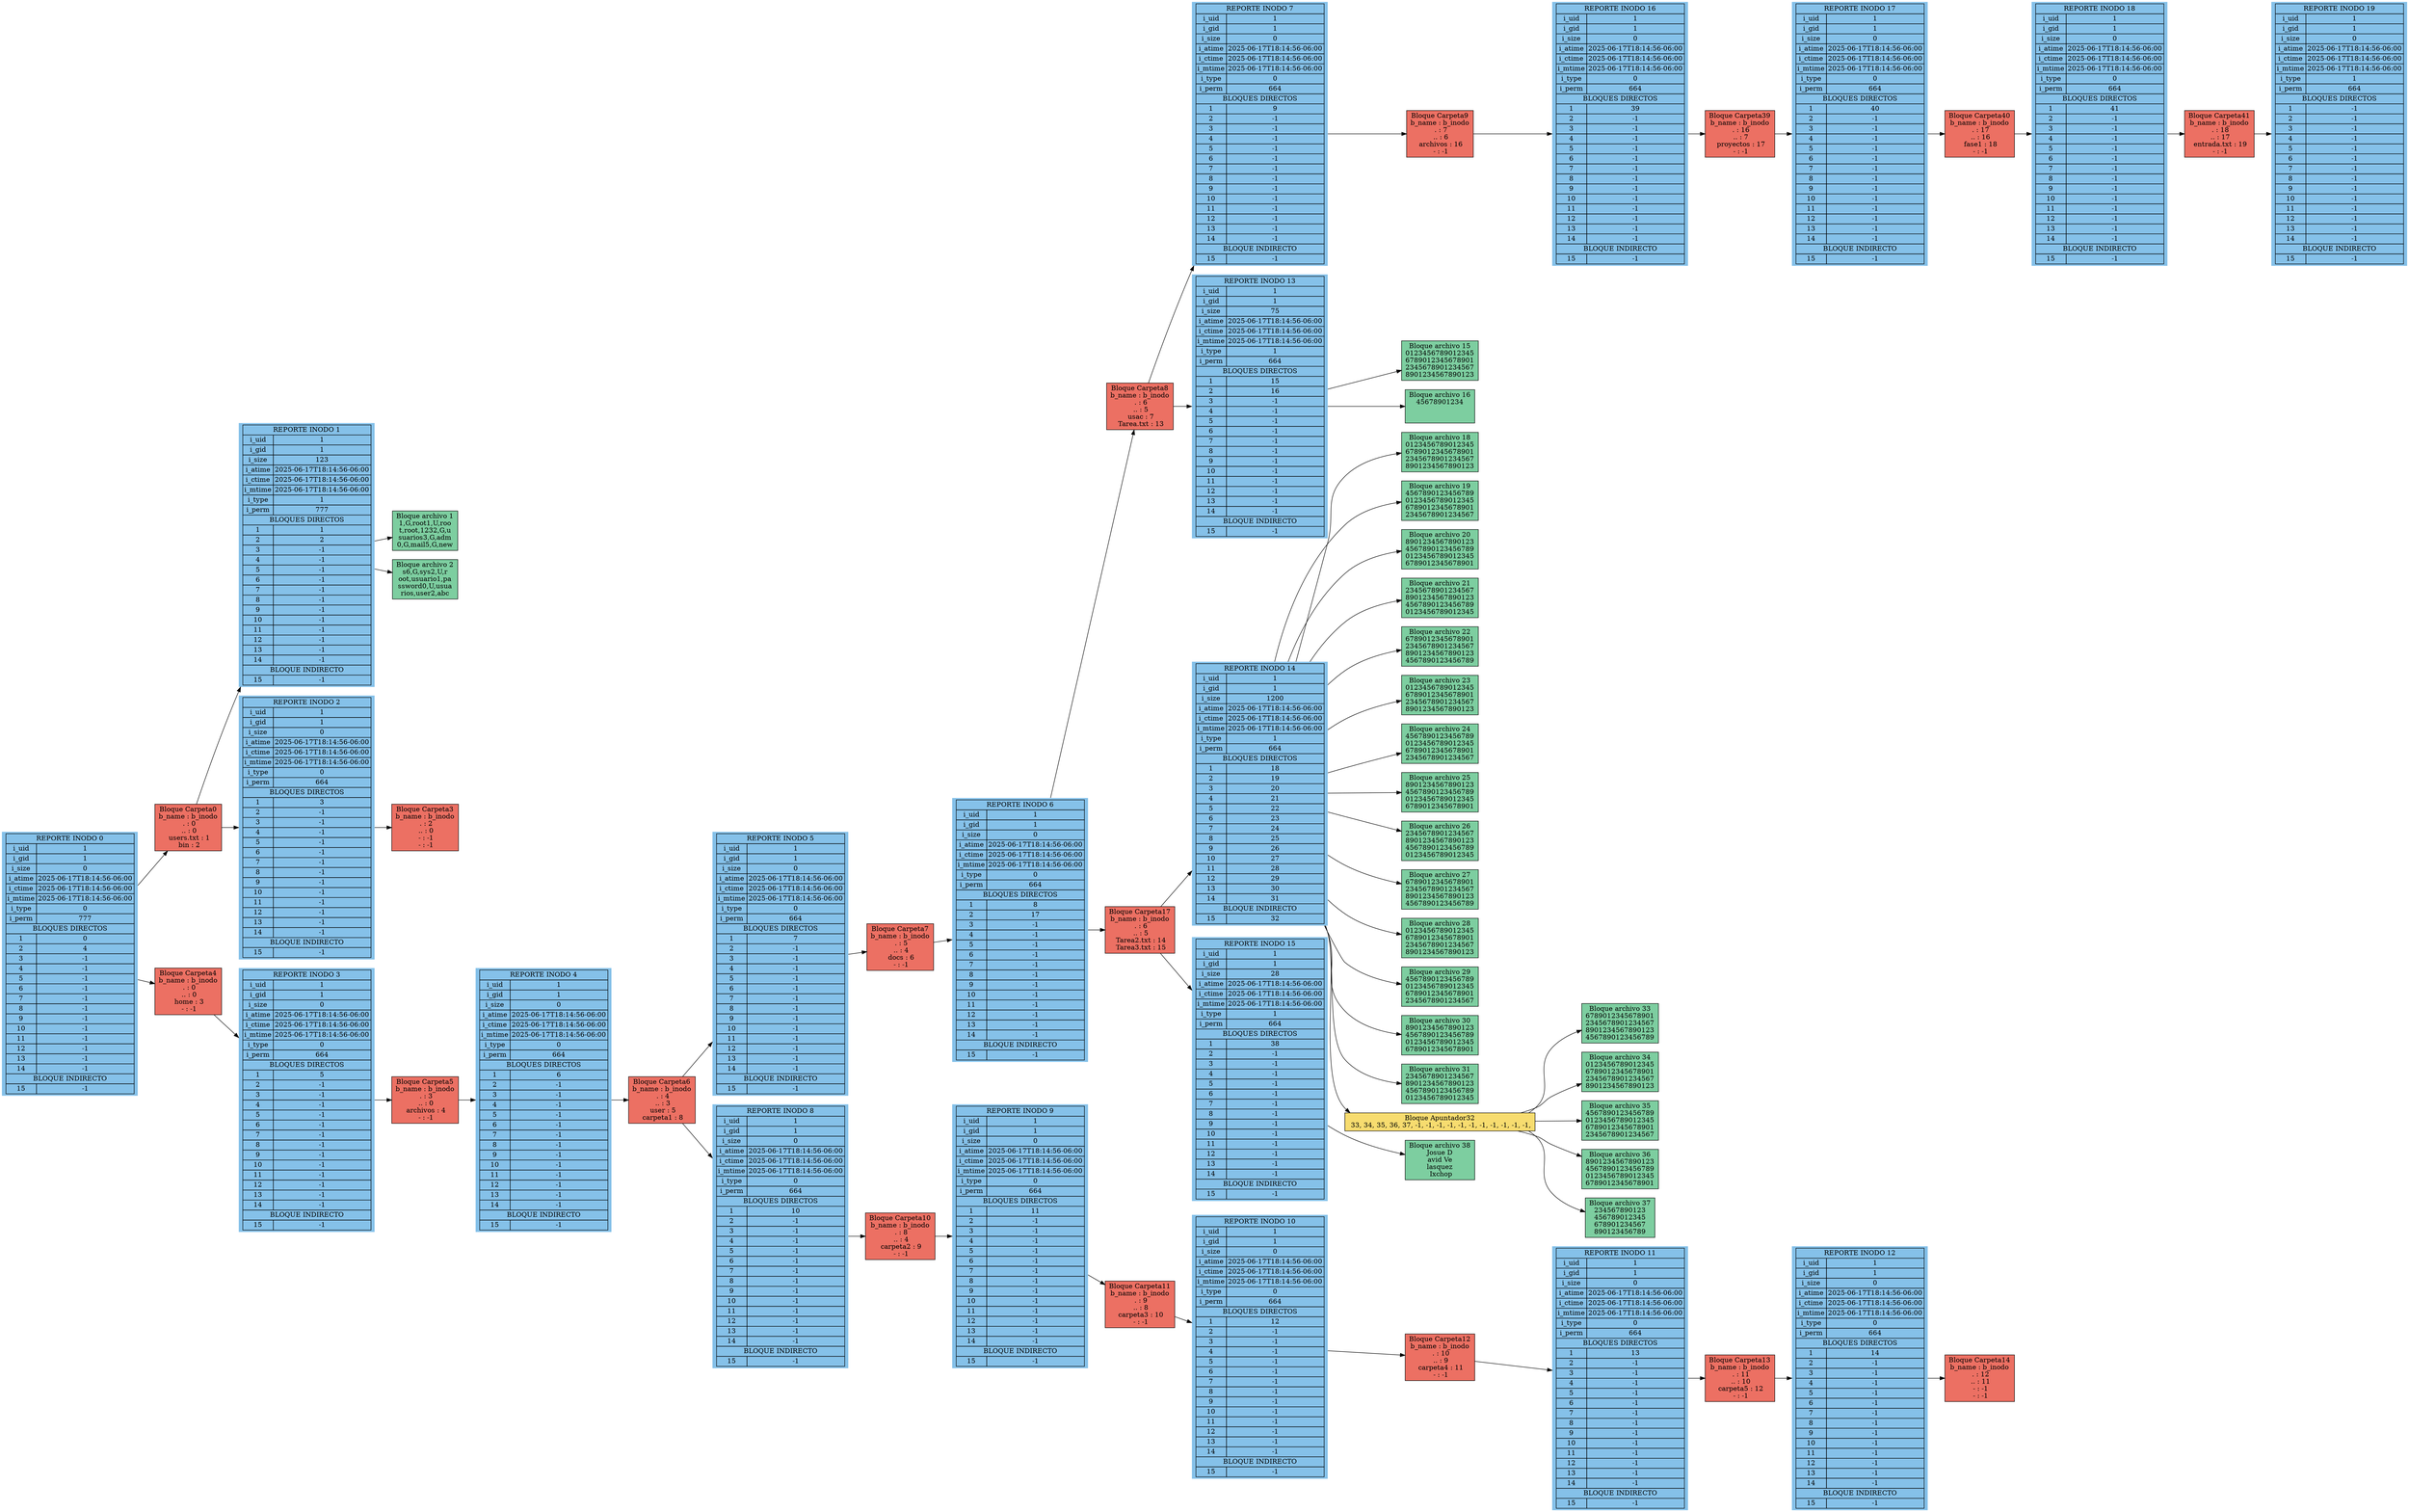 digraph G {
        node [shape=plaintext]
		rankdir=LR;
	node1 [fillcolor="#85c1e9 " style=filled label=<
	<table border="0" cellborder="1" cellspacing="0">
		<tr><td colspan="2"> REPORTE INODO 0 </td></tr>
		<tr><td >i_uid</td><td>1</td></tr>
		<tr><td >i_gid</td><td>1</td></tr>
		<tr><td >i_size</td><td>0</td></tr>
		<tr><td >i_atime</td><td>2025-06-17T18:14:56-06:00</td></tr>
		<tr><td >i_ctime</td><td>2025-06-17T18:14:56-06:00</td></tr>
		<tr><td >i_mtime</td><td>2025-06-17T18:14:56-06:00</td></tr>
		<tr><td >i_type</td><td>0</td></tr>
		<tr><td >i_perm</td><td>777</td></tr>
		<tr><td  colspan="2">BLOQUES DIRECTOS</td></tr>
	<tr><td >1</td><td>0</td></tr><tr><td >2</td><td>4</td></tr><tr><td >3</td><td>-1</td></tr><tr><td >4</td><td>-1</td></tr><tr><td >5</td><td>-1</td></tr><tr><td >6</td><td>-1</td></tr><tr><td >7</td><td>-1</td></tr><tr><td >8</td><td>-1</td></tr><tr><td >9</td><td>-1</td></tr><tr><td >10</td><td>-1</td></tr><tr><td >11</td><td>-1</td></tr><tr><td >12</td><td>-1</td></tr><tr><td >13</td><td>-1</td></tr><tr><td >14</td><td>-1</td></tr>
			<tr><td  colspan="2">BLOQUE INDIRECTO</td></tr>
			<tr><td >15</td><td>-1</td></tr>
		</table>>];
	node2[fillcolor="#ec7063" style=filled shape=record label="Bloque Carpeta0\nb_name : b_inodo\n . : 0\n .. : 0\n users.txt : 1\n bin : 2\n"];
	node1 -> node2
	node3 [fillcolor="#85c1e9 " style=filled label=<
	<table border="0" cellborder="1" cellspacing="0">
		<tr><td colspan="2"> REPORTE INODO 1 </td></tr>
		<tr><td >i_uid</td><td>1</td></tr>
		<tr><td >i_gid</td><td>1</td></tr>
		<tr><td >i_size</td><td>123</td></tr>
		<tr><td >i_atime</td><td>2025-06-17T18:14:56-06:00</td></tr>
		<tr><td >i_ctime</td><td>2025-06-17T18:14:56-06:00</td></tr>
		<tr><td >i_mtime</td><td>2025-06-17T18:14:56-06:00</td></tr>
		<tr><td >i_type</td><td>1</td></tr>
		<tr><td >i_perm</td><td>777</td></tr>
		<tr><td  colspan="2">BLOQUES DIRECTOS</td></tr>
	<tr><td >1</td><td>1</td></tr><tr><td >2</td><td>2</td></tr><tr><td >3</td><td>-1</td></tr><tr><td >4</td><td>-1</td></tr><tr><td >5</td><td>-1</td></tr><tr><td >6</td><td>-1</td></tr><tr><td >7</td><td>-1</td></tr><tr><td >8</td><td>-1</td></tr><tr><td >9</td><td>-1</td></tr><tr><td >10</td><td>-1</td></tr><tr><td >11</td><td>-1</td></tr><tr><td >12</td><td>-1</td></tr><tr><td >13</td><td>-1</td></tr><tr><td >14</td><td>-1</td></tr>
			<tr><td  colspan="2">BLOQUE INDIRECTO</td></tr>
			<tr><td >15</td><td>-1</td></tr>
		</table>>];
	node2 -> node3
		node4[fillcolor="#7dcea0" style=filled shape=record label="Bloque archivo 1\n1,G,root
1,U,roo\nt,root,123
2,G,u\nsuarios
3,G,adm
\n0,G,mail
5,G,new"];
	node3 -> node4
	node5[fillcolor="#7dcea0" style=filled shape=record label="Bloque archivo 2\ns
6,G,sys
2,U,r\noot,usuario1,pa\nssword
0,U,usua\nrios,user2,abc
"];
	node3 -> node5
	node6 [fillcolor="#85c1e9 " style=filled label=<
	<table border="0" cellborder="1" cellspacing="0">
		<tr><td colspan="2"> REPORTE INODO 2 </td></tr>
		<tr><td >i_uid</td><td>1</td></tr>
		<tr><td >i_gid</td><td>1</td></tr>
		<tr><td >i_size</td><td>0</td></tr>
		<tr><td >i_atime</td><td>2025-06-17T18:14:56-06:00</td></tr>
		<tr><td >i_ctime</td><td>2025-06-17T18:14:56-06:00</td></tr>
		<tr><td >i_mtime</td><td>2025-06-17T18:14:56-06:00</td></tr>
		<tr><td >i_type</td><td>0</td></tr>
		<tr><td >i_perm</td><td>664</td></tr>
		<tr><td  colspan="2">BLOQUES DIRECTOS</td></tr>
	<tr><td >1</td><td>3</td></tr><tr><td >2</td><td>-1</td></tr><tr><td >3</td><td>-1</td></tr><tr><td >4</td><td>-1</td></tr><tr><td >5</td><td>-1</td></tr><tr><td >6</td><td>-1</td></tr><tr><td >7</td><td>-1</td></tr><tr><td >8</td><td>-1</td></tr><tr><td >9</td><td>-1</td></tr><tr><td >10</td><td>-1</td></tr><tr><td >11</td><td>-1</td></tr><tr><td >12</td><td>-1</td></tr><tr><td >13</td><td>-1</td></tr><tr><td >14</td><td>-1</td></tr>
			<tr><td  colspan="2">BLOQUE INDIRECTO</td></tr>
			<tr><td >15</td><td>-1</td></tr>
		</table>>];
	node2 -> node6
		node7[fillcolor="#ec7063" style=filled shape=record label="Bloque Carpeta3\nb_name : b_inodo\n . : 2\n .. : 0\n - : -1\n - : -1\n"];
	node6 -> node7
	node8[fillcolor="#ec7063" style=filled shape=record label="Bloque Carpeta4\nb_name : b_inodo\n . : 0\n .. : 0\n home : 3\n - : -1\n"];
	node1 -> node8
	node9 [fillcolor="#85c1e9 " style=filled label=<
	<table border="0" cellborder="1" cellspacing="0">
		<tr><td colspan="2"> REPORTE INODO 3 </td></tr>
		<tr><td >i_uid</td><td>1</td></tr>
		<tr><td >i_gid</td><td>1</td></tr>
		<tr><td >i_size</td><td>0</td></tr>
		<tr><td >i_atime</td><td>2025-06-17T18:14:56-06:00</td></tr>
		<tr><td >i_ctime</td><td>2025-06-17T18:14:56-06:00</td></tr>
		<tr><td >i_mtime</td><td>2025-06-17T18:14:56-06:00</td></tr>
		<tr><td >i_type</td><td>0</td></tr>
		<tr><td >i_perm</td><td>664</td></tr>
		<tr><td  colspan="2">BLOQUES DIRECTOS</td></tr>
	<tr><td >1</td><td>5</td></tr><tr><td >2</td><td>-1</td></tr><tr><td >3</td><td>-1</td></tr><tr><td >4</td><td>-1</td></tr><tr><td >5</td><td>-1</td></tr><tr><td >6</td><td>-1</td></tr><tr><td >7</td><td>-1</td></tr><tr><td >8</td><td>-1</td></tr><tr><td >9</td><td>-1</td></tr><tr><td >10</td><td>-1</td></tr><tr><td >11</td><td>-1</td></tr><tr><td >12</td><td>-1</td></tr><tr><td >13</td><td>-1</td></tr><tr><td >14</td><td>-1</td></tr>
			<tr><td  colspan="2">BLOQUE INDIRECTO</td></tr>
			<tr><td >15</td><td>-1</td></tr>
		</table>>];
	node8 -> node9
		node10[fillcolor="#ec7063" style=filled shape=record label="Bloque Carpeta5\nb_name : b_inodo\n . : 3\n .. : 0\n archivos : 4\n - : -1\n"];
	node9 -> node10
	node11 [fillcolor="#85c1e9 " style=filled label=<
	<table border="0" cellborder="1" cellspacing="0">
		<tr><td colspan="2"> REPORTE INODO 4 </td></tr>
		<tr><td >i_uid</td><td>1</td></tr>
		<tr><td >i_gid</td><td>1</td></tr>
		<tr><td >i_size</td><td>0</td></tr>
		<tr><td >i_atime</td><td>2025-06-17T18:14:56-06:00</td></tr>
		<tr><td >i_ctime</td><td>2025-06-17T18:14:56-06:00</td></tr>
		<tr><td >i_mtime</td><td>2025-06-17T18:14:56-06:00</td></tr>
		<tr><td >i_type</td><td>0</td></tr>
		<tr><td >i_perm</td><td>664</td></tr>
		<tr><td  colspan="2">BLOQUES DIRECTOS</td></tr>
	<tr><td >1</td><td>6</td></tr><tr><td >2</td><td>-1</td></tr><tr><td >3</td><td>-1</td></tr><tr><td >4</td><td>-1</td></tr><tr><td >5</td><td>-1</td></tr><tr><td >6</td><td>-1</td></tr><tr><td >7</td><td>-1</td></tr><tr><td >8</td><td>-1</td></tr><tr><td >9</td><td>-1</td></tr><tr><td >10</td><td>-1</td></tr><tr><td >11</td><td>-1</td></tr><tr><td >12</td><td>-1</td></tr><tr><td >13</td><td>-1</td></tr><tr><td >14</td><td>-1</td></tr>
			<tr><td  colspan="2">BLOQUE INDIRECTO</td></tr>
			<tr><td >15</td><td>-1</td></tr>
		</table>>];
	node10 -> node11
		node12[fillcolor="#ec7063" style=filled shape=record label="Bloque Carpeta6\nb_name : b_inodo\n . : 4\n .. : 3\n user : 5\n carpeta1 : 8\n"];
	node11 -> node12
	node13 [fillcolor="#85c1e9 " style=filled label=<
	<table border="0" cellborder="1" cellspacing="0">
		<tr><td colspan="2"> REPORTE INODO 5 </td></tr>
		<tr><td >i_uid</td><td>1</td></tr>
		<tr><td >i_gid</td><td>1</td></tr>
		<tr><td >i_size</td><td>0</td></tr>
		<tr><td >i_atime</td><td>2025-06-17T18:14:56-06:00</td></tr>
		<tr><td >i_ctime</td><td>2025-06-17T18:14:56-06:00</td></tr>
		<tr><td >i_mtime</td><td>2025-06-17T18:14:56-06:00</td></tr>
		<tr><td >i_type</td><td>0</td></tr>
		<tr><td >i_perm</td><td>664</td></tr>
		<tr><td  colspan="2">BLOQUES DIRECTOS</td></tr>
	<tr><td >1</td><td>7</td></tr><tr><td >2</td><td>-1</td></tr><tr><td >3</td><td>-1</td></tr><tr><td >4</td><td>-1</td></tr><tr><td >5</td><td>-1</td></tr><tr><td >6</td><td>-1</td></tr><tr><td >7</td><td>-1</td></tr><tr><td >8</td><td>-1</td></tr><tr><td >9</td><td>-1</td></tr><tr><td >10</td><td>-1</td></tr><tr><td >11</td><td>-1</td></tr><tr><td >12</td><td>-1</td></tr><tr><td >13</td><td>-1</td></tr><tr><td >14</td><td>-1</td></tr>
			<tr><td  colspan="2">BLOQUE INDIRECTO</td></tr>
			<tr><td >15</td><td>-1</td></tr>
		</table>>];
	node12 -> node13
		node14[fillcolor="#ec7063" style=filled shape=record label="Bloque Carpeta7\nb_name : b_inodo\n . : 5\n .. : 4\n docs : 6\n - : -1\n"];
	node13 -> node14
	node15 [fillcolor="#85c1e9 " style=filled label=<
	<table border="0" cellborder="1" cellspacing="0">
		<tr><td colspan="2"> REPORTE INODO 6 </td></tr>
		<tr><td >i_uid</td><td>1</td></tr>
		<tr><td >i_gid</td><td>1</td></tr>
		<tr><td >i_size</td><td>0</td></tr>
		<tr><td >i_atime</td><td>2025-06-17T18:14:56-06:00</td></tr>
		<tr><td >i_ctime</td><td>2025-06-17T18:14:56-06:00</td></tr>
		<tr><td >i_mtime</td><td>2025-06-17T18:14:56-06:00</td></tr>
		<tr><td >i_type</td><td>0</td></tr>
		<tr><td >i_perm</td><td>664</td></tr>
		<tr><td  colspan="2">BLOQUES DIRECTOS</td></tr>
	<tr><td >1</td><td>8</td></tr><tr><td >2</td><td>17</td></tr><tr><td >3</td><td>-1</td></tr><tr><td >4</td><td>-1</td></tr><tr><td >5</td><td>-1</td></tr><tr><td >6</td><td>-1</td></tr><tr><td >7</td><td>-1</td></tr><tr><td >8</td><td>-1</td></tr><tr><td >9</td><td>-1</td></tr><tr><td >10</td><td>-1</td></tr><tr><td >11</td><td>-1</td></tr><tr><td >12</td><td>-1</td></tr><tr><td >13</td><td>-1</td></tr><tr><td >14</td><td>-1</td></tr>
			<tr><td  colspan="2">BLOQUE INDIRECTO</td></tr>
			<tr><td >15</td><td>-1</td></tr>
		</table>>];
	node14 -> node15
		node16[fillcolor="#ec7063" style=filled shape=record label="Bloque Carpeta8\nb_name : b_inodo\n . : 6\n .. : 5\n usac : 7\n Tarea.txt : 13\n"];
	node15 -> node16
	node17 [fillcolor="#85c1e9 " style=filled label=<
	<table border="0" cellborder="1" cellspacing="0">
		<tr><td colspan="2"> REPORTE INODO 7 </td></tr>
		<tr><td >i_uid</td><td>1</td></tr>
		<tr><td >i_gid</td><td>1</td></tr>
		<tr><td >i_size</td><td>0</td></tr>
		<tr><td >i_atime</td><td>2025-06-17T18:14:56-06:00</td></tr>
		<tr><td >i_ctime</td><td>2025-06-17T18:14:56-06:00</td></tr>
		<tr><td >i_mtime</td><td>2025-06-17T18:14:56-06:00</td></tr>
		<tr><td >i_type</td><td>0</td></tr>
		<tr><td >i_perm</td><td>664</td></tr>
		<tr><td  colspan="2">BLOQUES DIRECTOS</td></tr>
	<tr><td >1</td><td>9</td></tr><tr><td >2</td><td>-1</td></tr><tr><td >3</td><td>-1</td></tr><tr><td >4</td><td>-1</td></tr><tr><td >5</td><td>-1</td></tr><tr><td >6</td><td>-1</td></tr><tr><td >7</td><td>-1</td></tr><tr><td >8</td><td>-1</td></tr><tr><td >9</td><td>-1</td></tr><tr><td >10</td><td>-1</td></tr><tr><td >11</td><td>-1</td></tr><tr><td >12</td><td>-1</td></tr><tr><td >13</td><td>-1</td></tr><tr><td >14</td><td>-1</td></tr>
			<tr><td  colspan="2">BLOQUE INDIRECTO</td></tr>
			<tr><td >15</td><td>-1</td></tr>
		</table>>];
	node16 -> node17
		node18[fillcolor="#ec7063" style=filled shape=record label="Bloque Carpeta9\nb_name : b_inodo\n . : 7\n .. : 6\n archivos : 16\n - : -1\n"];
	node17 -> node18
	node19 [fillcolor="#85c1e9 " style=filled label=<
	<table border="0" cellborder="1" cellspacing="0">
		<tr><td colspan="2"> REPORTE INODO 16 </td></tr>
		<tr><td >i_uid</td><td>1</td></tr>
		<tr><td >i_gid</td><td>1</td></tr>
		<tr><td >i_size</td><td>0</td></tr>
		<tr><td >i_atime</td><td>2025-06-17T18:14:56-06:00</td></tr>
		<tr><td >i_ctime</td><td>2025-06-17T18:14:56-06:00</td></tr>
		<tr><td >i_mtime</td><td>2025-06-17T18:14:56-06:00</td></tr>
		<tr><td >i_type</td><td>0</td></tr>
		<tr><td >i_perm</td><td>664</td></tr>
		<tr><td  colspan="2">BLOQUES DIRECTOS</td></tr>
	<tr><td >1</td><td>39</td></tr><tr><td >2</td><td>-1</td></tr><tr><td >3</td><td>-1</td></tr><tr><td >4</td><td>-1</td></tr><tr><td >5</td><td>-1</td></tr><tr><td >6</td><td>-1</td></tr><tr><td >7</td><td>-1</td></tr><tr><td >8</td><td>-1</td></tr><tr><td >9</td><td>-1</td></tr><tr><td >10</td><td>-1</td></tr><tr><td >11</td><td>-1</td></tr><tr><td >12</td><td>-1</td></tr><tr><td >13</td><td>-1</td></tr><tr><td >14</td><td>-1</td></tr>
			<tr><td  colspan="2">BLOQUE INDIRECTO</td></tr>
			<tr><td >15</td><td>-1</td></tr>
		</table>>];
	node18 -> node19
		node20[fillcolor="#ec7063" style=filled shape=record label="Bloque Carpeta39\nb_name : b_inodo\n . : 16\n .. : 7\n proyectos : 17\n - : -1\n"];
	node19 -> node20
	node21 [fillcolor="#85c1e9 " style=filled label=<
	<table border="0" cellborder="1" cellspacing="0">
		<tr><td colspan="2"> REPORTE INODO 17 </td></tr>
		<tr><td >i_uid</td><td>1</td></tr>
		<tr><td >i_gid</td><td>1</td></tr>
		<tr><td >i_size</td><td>0</td></tr>
		<tr><td >i_atime</td><td>2025-06-17T18:14:56-06:00</td></tr>
		<tr><td >i_ctime</td><td>2025-06-17T18:14:56-06:00</td></tr>
		<tr><td >i_mtime</td><td>2025-06-17T18:14:56-06:00</td></tr>
		<tr><td >i_type</td><td>0</td></tr>
		<tr><td >i_perm</td><td>664</td></tr>
		<tr><td  colspan="2">BLOQUES DIRECTOS</td></tr>
	<tr><td >1</td><td>40</td></tr><tr><td >2</td><td>-1</td></tr><tr><td >3</td><td>-1</td></tr><tr><td >4</td><td>-1</td></tr><tr><td >5</td><td>-1</td></tr><tr><td >6</td><td>-1</td></tr><tr><td >7</td><td>-1</td></tr><tr><td >8</td><td>-1</td></tr><tr><td >9</td><td>-1</td></tr><tr><td >10</td><td>-1</td></tr><tr><td >11</td><td>-1</td></tr><tr><td >12</td><td>-1</td></tr><tr><td >13</td><td>-1</td></tr><tr><td >14</td><td>-1</td></tr>
			<tr><td  colspan="2">BLOQUE INDIRECTO</td></tr>
			<tr><td >15</td><td>-1</td></tr>
		</table>>];
	node20 -> node21
		node22[fillcolor="#ec7063" style=filled shape=record label="Bloque Carpeta40\nb_name : b_inodo\n . : 17\n .. : 16\n fase1 : 18\n - : -1\n"];
	node21 -> node22
	node23 [fillcolor="#85c1e9 " style=filled label=<
	<table border="0" cellborder="1" cellspacing="0">
		<tr><td colspan="2"> REPORTE INODO 18 </td></tr>
		<tr><td >i_uid</td><td>1</td></tr>
		<tr><td >i_gid</td><td>1</td></tr>
		<tr><td >i_size</td><td>0</td></tr>
		<tr><td >i_atime</td><td>2025-06-17T18:14:56-06:00</td></tr>
		<tr><td >i_ctime</td><td>2025-06-17T18:14:56-06:00</td></tr>
		<tr><td >i_mtime</td><td>2025-06-17T18:14:56-06:00</td></tr>
		<tr><td >i_type</td><td>0</td></tr>
		<tr><td >i_perm</td><td>664</td></tr>
		<tr><td  colspan="2">BLOQUES DIRECTOS</td></tr>
	<tr><td >1</td><td>41</td></tr><tr><td >2</td><td>-1</td></tr><tr><td >3</td><td>-1</td></tr><tr><td >4</td><td>-1</td></tr><tr><td >5</td><td>-1</td></tr><tr><td >6</td><td>-1</td></tr><tr><td >7</td><td>-1</td></tr><tr><td >8</td><td>-1</td></tr><tr><td >9</td><td>-1</td></tr><tr><td >10</td><td>-1</td></tr><tr><td >11</td><td>-1</td></tr><tr><td >12</td><td>-1</td></tr><tr><td >13</td><td>-1</td></tr><tr><td >14</td><td>-1</td></tr>
			<tr><td  colspan="2">BLOQUE INDIRECTO</td></tr>
			<tr><td >15</td><td>-1</td></tr>
		</table>>];
	node22 -> node23
		node24[fillcolor="#ec7063" style=filled shape=record label="Bloque Carpeta41\nb_name : b_inodo\n . : 18\n .. : 17\n entrada.txt : 19\n - : -1\n"];
	node23 -> node24
	node25 [fillcolor="#85c1e9 " style=filled label=<
	<table border="0" cellborder="1" cellspacing="0">
		<tr><td colspan="2"> REPORTE INODO 19 </td></tr>
		<tr><td >i_uid</td><td>1</td></tr>
		<tr><td >i_gid</td><td>1</td></tr>
		<tr><td >i_size</td><td>0</td></tr>
		<tr><td >i_atime</td><td>2025-06-17T18:14:56-06:00</td></tr>
		<tr><td >i_ctime</td><td>2025-06-17T18:14:56-06:00</td></tr>
		<tr><td >i_mtime</td><td>2025-06-17T18:14:56-06:00</td></tr>
		<tr><td >i_type</td><td>1</td></tr>
		<tr><td >i_perm</td><td>664</td></tr>
		<tr><td  colspan="2">BLOQUES DIRECTOS</td></tr>
	<tr><td >1</td><td>-1</td></tr><tr><td >2</td><td>-1</td></tr><tr><td >3</td><td>-1</td></tr><tr><td >4</td><td>-1</td></tr><tr><td >5</td><td>-1</td></tr><tr><td >6</td><td>-1</td></tr><tr><td >7</td><td>-1</td></tr><tr><td >8</td><td>-1</td></tr><tr><td >9</td><td>-1</td></tr><tr><td >10</td><td>-1</td></tr><tr><td >11</td><td>-1</td></tr><tr><td >12</td><td>-1</td></tr><tr><td >13</td><td>-1</td></tr><tr><td >14</td><td>-1</td></tr>
			<tr><td  colspan="2">BLOQUE INDIRECTO</td></tr>
			<tr><td >15</td><td>-1</td></tr>
		</table>>];
	node24 -> node25
		node26 [fillcolor="#85c1e9 " style=filled label=<
	<table border="0" cellborder="1" cellspacing="0">
		<tr><td colspan="2"> REPORTE INODO 13 </td></tr>
		<tr><td >i_uid</td><td>1</td></tr>
		<tr><td >i_gid</td><td>1</td></tr>
		<tr><td >i_size</td><td>75</td></tr>
		<tr><td >i_atime</td><td>2025-06-17T18:14:56-06:00</td></tr>
		<tr><td >i_ctime</td><td>2025-06-17T18:14:56-06:00</td></tr>
		<tr><td >i_mtime</td><td>2025-06-17T18:14:56-06:00</td></tr>
		<tr><td >i_type</td><td>1</td></tr>
		<tr><td >i_perm</td><td>664</td></tr>
		<tr><td  colspan="2">BLOQUES DIRECTOS</td></tr>
	<tr><td >1</td><td>15</td></tr><tr><td >2</td><td>16</td></tr><tr><td >3</td><td>-1</td></tr><tr><td >4</td><td>-1</td></tr><tr><td >5</td><td>-1</td></tr><tr><td >6</td><td>-1</td></tr><tr><td >7</td><td>-1</td></tr><tr><td >8</td><td>-1</td></tr><tr><td >9</td><td>-1</td></tr><tr><td >10</td><td>-1</td></tr><tr><td >11</td><td>-1</td></tr><tr><td >12</td><td>-1</td></tr><tr><td >13</td><td>-1</td></tr><tr><td >14</td><td>-1</td></tr>
			<tr><td  colspan="2">BLOQUE INDIRECTO</td></tr>
			<tr><td >15</td><td>-1</td></tr>
		</table>>];
	node16 -> node26
		node27[fillcolor="#7dcea0" style=filled shape=record label="Bloque archivo 15\n0123456789012345\n6789012345678901\n2345678901234567\n8901234567890123"];
	node26 -> node27
	node28[fillcolor="#7dcea0" style=filled shape=record label="Bloque archivo 16\n45678901234\n\n\n"];
	node26 -> node28
	node29[fillcolor="#ec7063" style=filled shape=record label="Bloque Carpeta17\nb_name : b_inodo\n . : 6\n .. : 5\n Tarea2.txt : 14\n Tarea3.txt : 15\n"];
	node15 -> node29
	node30 [fillcolor="#85c1e9 " style=filled label=<
	<table border="0" cellborder="1" cellspacing="0">
		<tr><td colspan="2"> REPORTE INODO 14 </td></tr>
		<tr><td >i_uid</td><td>1</td></tr>
		<tr><td >i_gid</td><td>1</td></tr>
		<tr><td >i_size</td><td>1200</td></tr>
		<tr><td >i_atime</td><td>2025-06-17T18:14:56-06:00</td></tr>
		<tr><td >i_ctime</td><td>2025-06-17T18:14:56-06:00</td></tr>
		<tr><td >i_mtime</td><td>2025-06-17T18:14:56-06:00</td></tr>
		<tr><td >i_type</td><td>1</td></tr>
		<tr><td >i_perm</td><td>664</td></tr>
		<tr><td  colspan="2">BLOQUES DIRECTOS</td></tr>
	<tr><td >1</td><td>18</td></tr><tr><td >2</td><td>19</td></tr><tr><td >3</td><td>20</td></tr><tr><td >4</td><td>21</td></tr><tr><td >5</td><td>22</td></tr><tr><td >6</td><td>23</td></tr><tr><td >7</td><td>24</td></tr><tr><td >8</td><td>25</td></tr><tr><td >9</td><td>26</td></tr><tr><td >10</td><td>27</td></tr><tr><td >11</td><td>28</td></tr><tr><td >12</td><td>29</td></tr><tr><td >13</td><td>30</td></tr><tr><td >14</td><td>31</td></tr>
			<tr><td  colspan="2">BLOQUE INDIRECTO</td></tr>
			<tr><td >15</td><td>32</td></tr>
		</table>>];
	node29 -> node30
		node31[fillcolor="#7dcea0" style=filled shape=record label="Bloque archivo 18\n0123456789012345\n6789012345678901\n2345678901234567\n8901234567890123"];
	node30 -> node31
	node32[fillcolor="#7dcea0" style=filled shape=record label="Bloque archivo 19\n4567890123456789\n0123456789012345\n6789012345678901\n2345678901234567"];
	node30 -> node32
	node33[fillcolor="#7dcea0" style=filled shape=record label="Bloque archivo 20\n8901234567890123\n4567890123456789\n0123456789012345\n6789012345678901"];
	node30 -> node33
	node34[fillcolor="#7dcea0" style=filled shape=record label="Bloque archivo 21\n2345678901234567\n8901234567890123\n4567890123456789\n0123456789012345"];
	node30 -> node34
	node35[fillcolor="#7dcea0" style=filled shape=record label="Bloque archivo 22\n6789012345678901\n2345678901234567\n8901234567890123\n4567890123456789"];
	node30 -> node35
	node36[fillcolor="#7dcea0" style=filled shape=record label="Bloque archivo 23\n0123456789012345\n6789012345678901\n2345678901234567\n8901234567890123"];
	node30 -> node36
	node37[fillcolor="#7dcea0" style=filled shape=record label="Bloque archivo 24\n4567890123456789\n0123456789012345\n6789012345678901\n2345678901234567"];
	node30 -> node37
	node38[fillcolor="#7dcea0" style=filled shape=record label="Bloque archivo 25\n8901234567890123\n4567890123456789\n0123456789012345\n6789012345678901"];
	node30 -> node38
	node39[fillcolor="#7dcea0" style=filled shape=record label="Bloque archivo 26\n2345678901234567\n8901234567890123\n4567890123456789\n0123456789012345"];
	node30 -> node39
	node40[fillcolor="#7dcea0" style=filled shape=record label="Bloque archivo 27\n6789012345678901\n2345678901234567\n8901234567890123\n4567890123456789"];
	node30 -> node40
	node41[fillcolor="#7dcea0" style=filled shape=record label="Bloque archivo 28\n0123456789012345\n6789012345678901\n2345678901234567\n8901234567890123"];
	node30 -> node41
	node42[fillcolor="#7dcea0" style=filled shape=record label="Bloque archivo 29\n4567890123456789\n0123456789012345\n6789012345678901\n2345678901234567"];
	node30 -> node42
	node43[fillcolor="#7dcea0" style=filled shape=record label="Bloque archivo 30\n8901234567890123\n4567890123456789\n0123456789012345\n6789012345678901"];
	node30 -> node43
	node44[fillcolor="#7dcea0" style=filled shape=record label="Bloque archivo 31\n2345678901234567\n8901234567890123\n4567890123456789\n0123456789012345"];
	node30 -> node44
	node45[fillcolor="#f7dc6f" style=filled shape=record label="Bloque Apuntador32\n
 33, 34, 35, 36, 37, -1,
 -1, -1, -1, -1, -1, -1,
 -1, -1, -1, -1,"];
	node30 -> node45
	node46[fillcolor="#7dcea0" style=filled shape=record label="Bloque archivo 33\n6789012345678901\n2345678901234567\n8901234567890123\n4567890123456789"];
	node45 -> node46
	node47[fillcolor="#7dcea0" style=filled shape=record label="Bloque archivo 34\n0123456789012345\n6789012345678901\n2345678901234567\n8901234567890123"];
	node45 -> node47
	node48[fillcolor="#7dcea0" style=filled shape=record label="Bloque archivo 35\n4567890123456789\n0123456789012345\n6789012345678901\n2345678901234567"];
	node45 -> node48
	node49[fillcolor="#7dcea0" style=filled shape=record label="Bloque archivo 36\n8901234567890123\n4567890123456789\n0123456789012345\n6789012345678901"];
	node45 -> node49
	node50[fillcolor="#7dcea0" style=filled shape=record label="Bloque archivo 37\n234567890123\n456789012345\n678901234567\n890123456789"];
	node45 -> node50
	node51 [fillcolor="#85c1e9 " style=filled label=<
	<table border="0" cellborder="1" cellspacing="0">
		<tr><td colspan="2"> REPORTE INODO 15 </td></tr>
		<tr><td >i_uid</td><td>1</td></tr>
		<tr><td >i_gid</td><td>1</td></tr>
		<tr><td >i_size</td><td>28</td></tr>
		<tr><td >i_atime</td><td>2025-06-17T18:14:56-06:00</td></tr>
		<tr><td >i_ctime</td><td>2025-06-17T18:14:56-06:00</td></tr>
		<tr><td >i_mtime</td><td>2025-06-17T18:14:56-06:00</td></tr>
		<tr><td >i_type</td><td>1</td></tr>
		<tr><td >i_perm</td><td>664</td></tr>
		<tr><td  colspan="2">BLOQUES DIRECTOS</td></tr>
	<tr><td >1</td><td>38</td></tr><tr><td >2</td><td>-1</td></tr><tr><td >3</td><td>-1</td></tr><tr><td >4</td><td>-1</td></tr><tr><td >5</td><td>-1</td></tr><tr><td >6</td><td>-1</td></tr><tr><td >7</td><td>-1</td></tr><tr><td >8</td><td>-1</td></tr><tr><td >9</td><td>-1</td></tr><tr><td >10</td><td>-1</td></tr><tr><td >11</td><td>-1</td></tr><tr><td >12</td><td>-1</td></tr><tr><td >13</td><td>-1</td></tr><tr><td >14</td><td>-1</td></tr>
			<tr><td  colspan="2">BLOQUE INDIRECTO</td></tr>
			<tr><td >15</td><td>-1</td></tr>
		</table>>];
	node29 -> node51
		node52[fillcolor="#7dcea0" style=filled shape=record label="Bloque archivo 38\nJosue D\navid Ve\nlasquez\n Ixchop"];
	node51 -> node52
	node53 [fillcolor="#85c1e9 " style=filled label=<
	<table border="0" cellborder="1" cellspacing="0">
		<tr><td colspan="2"> REPORTE INODO 8 </td></tr>
		<tr><td >i_uid</td><td>1</td></tr>
		<tr><td >i_gid</td><td>1</td></tr>
		<tr><td >i_size</td><td>0</td></tr>
		<tr><td >i_atime</td><td>2025-06-17T18:14:56-06:00</td></tr>
		<tr><td >i_ctime</td><td>2025-06-17T18:14:56-06:00</td></tr>
		<tr><td >i_mtime</td><td>2025-06-17T18:14:56-06:00</td></tr>
		<tr><td >i_type</td><td>0</td></tr>
		<tr><td >i_perm</td><td>664</td></tr>
		<tr><td  colspan="2">BLOQUES DIRECTOS</td></tr>
	<tr><td >1</td><td>10</td></tr><tr><td >2</td><td>-1</td></tr><tr><td >3</td><td>-1</td></tr><tr><td >4</td><td>-1</td></tr><tr><td >5</td><td>-1</td></tr><tr><td >6</td><td>-1</td></tr><tr><td >7</td><td>-1</td></tr><tr><td >8</td><td>-1</td></tr><tr><td >9</td><td>-1</td></tr><tr><td >10</td><td>-1</td></tr><tr><td >11</td><td>-1</td></tr><tr><td >12</td><td>-1</td></tr><tr><td >13</td><td>-1</td></tr><tr><td >14</td><td>-1</td></tr>
			<tr><td  colspan="2">BLOQUE INDIRECTO</td></tr>
			<tr><td >15</td><td>-1</td></tr>
		</table>>];
	node12 -> node53
		node54[fillcolor="#ec7063" style=filled shape=record label="Bloque Carpeta10\nb_name : b_inodo\n . : 8\n .. : 4\n carpeta2 : 9\n - : -1\n"];
	node53 -> node54
	node55 [fillcolor="#85c1e9 " style=filled label=<
	<table border="0" cellborder="1" cellspacing="0">
		<tr><td colspan="2"> REPORTE INODO 9 </td></tr>
		<tr><td >i_uid</td><td>1</td></tr>
		<tr><td >i_gid</td><td>1</td></tr>
		<tr><td >i_size</td><td>0</td></tr>
		<tr><td >i_atime</td><td>2025-06-17T18:14:56-06:00</td></tr>
		<tr><td >i_ctime</td><td>2025-06-17T18:14:56-06:00</td></tr>
		<tr><td >i_mtime</td><td>2025-06-17T18:14:56-06:00</td></tr>
		<tr><td >i_type</td><td>0</td></tr>
		<tr><td >i_perm</td><td>664</td></tr>
		<tr><td  colspan="2">BLOQUES DIRECTOS</td></tr>
	<tr><td >1</td><td>11</td></tr><tr><td >2</td><td>-1</td></tr><tr><td >3</td><td>-1</td></tr><tr><td >4</td><td>-1</td></tr><tr><td >5</td><td>-1</td></tr><tr><td >6</td><td>-1</td></tr><tr><td >7</td><td>-1</td></tr><tr><td >8</td><td>-1</td></tr><tr><td >9</td><td>-1</td></tr><tr><td >10</td><td>-1</td></tr><tr><td >11</td><td>-1</td></tr><tr><td >12</td><td>-1</td></tr><tr><td >13</td><td>-1</td></tr><tr><td >14</td><td>-1</td></tr>
			<tr><td  colspan="2">BLOQUE INDIRECTO</td></tr>
			<tr><td >15</td><td>-1</td></tr>
		</table>>];
	node54 -> node55
		node56[fillcolor="#ec7063" style=filled shape=record label="Bloque Carpeta11\nb_name : b_inodo\n . : 9\n .. : 8\n carpeta3 : 10\n - : -1\n"];
	node55 -> node56
	node57 [fillcolor="#85c1e9 " style=filled label=<
	<table border="0" cellborder="1" cellspacing="0">
		<tr><td colspan="2"> REPORTE INODO 10 </td></tr>
		<tr><td >i_uid</td><td>1</td></tr>
		<tr><td >i_gid</td><td>1</td></tr>
		<tr><td >i_size</td><td>0</td></tr>
		<tr><td >i_atime</td><td>2025-06-17T18:14:56-06:00</td></tr>
		<tr><td >i_ctime</td><td>2025-06-17T18:14:56-06:00</td></tr>
		<tr><td >i_mtime</td><td>2025-06-17T18:14:56-06:00</td></tr>
		<tr><td >i_type</td><td>0</td></tr>
		<tr><td >i_perm</td><td>664</td></tr>
		<tr><td  colspan="2">BLOQUES DIRECTOS</td></tr>
	<tr><td >1</td><td>12</td></tr><tr><td >2</td><td>-1</td></tr><tr><td >3</td><td>-1</td></tr><tr><td >4</td><td>-1</td></tr><tr><td >5</td><td>-1</td></tr><tr><td >6</td><td>-1</td></tr><tr><td >7</td><td>-1</td></tr><tr><td >8</td><td>-1</td></tr><tr><td >9</td><td>-1</td></tr><tr><td >10</td><td>-1</td></tr><tr><td >11</td><td>-1</td></tr><tr><td >12</td><td>-1</td></tr><tr><td >13</td><td>-1</td></tr><tr><td >14</td><td>-1</td></tr>
			<tr><td  colspan="2">BLOQUE INDIRECTO</td></tr>
			<tr><td >15</td><td>-1</td></tr>
		</table>>];
	node56 -> node57
		node58[fillcolor="#ec7063" style=filled shape=record label="Bloque Carpeta12\nb_name : b_inodo\n . : 10\n .. : 9\n carpeta4 : 11\n - : -1\n"];
	node57 -> node58
	node59 [fillcolor="#85c1e9 " style=filled label=<
	<table border="0" cellborder="1" cellspacing="0">
		<tr><td colspan="2"> REPORTE INODO 11 </td></tr>
		<tr><td >i_uid</td><td>1</td></tr>
		<tr><td >i_gid</td><td>1</td></tr>
		<tr><td >i_size</td><td>0</td></tr>
		<tr><td >i_atime</td><td>2025-06-17T18:14:56-06:00</td></tr>
		<tr><td >i_ctime</td><td>2025-06-17T18:14:56-06:00</td></tr>
		<tr><td >i_mtime</td><td>2025-06-17T18:14:56-06:00</td></tr>
		<tr><td >i_type</td><td>0</td></tr>
		<tr><td >i_perm</td><td>664</td></tr>
		<tr><td  colspan="2">BLOQUES DIRECTOS</td></tr>
	<tr><td >1</td><td>13</td></tr><tr><td >2</td><td>-1</td></tr><tr><td >3</td><td>-1</td></tr><tr><td >4</td><td>-1</td></tr><tr><td >5</td><td>-1</td></tr><tr><td >6</td><td>-1</td></tr><tr><td >7</td><td>-1</td></tr><tr><td >8</td><td>-1</td></tr><tr><td >9</td><td>-1</td></tr><tr><td >10</td><td>-1</td></tr><tr><td >11</td><td>-1</td></tr><tr><td >12</td><td>-1</td></tr><tr><td >13</td><td>-1</td></tr><tr><td >14</td><td>-1</td></tr>
			<tr><td  colspan="2">BLOQUE INDIRECTO</td></tr>
			<tr><td >15</td><td>-1</td></tr>
		</table>>];
	node58 -> node59
		node60[fillcolor="#ec7063" style=filled shape=record label="Bloque Carpeta13\nb_name : b_inodo\n . : 11\n .. : 10\n carpeta5 : 12\n - : -1\n"];
	node59 -> node60
	node61 [fillcolor="#85c1e9 " style=filled label=<
	<table border="0" cellborder="1" cellspacing="0">
		<tr><td colspan="2"> REPORTE INODO 12 </td></tr>
		<tr><td >i_uid</td><td>1</td></tr>
		<tr><td >i_gid</td><td>1</td></tr>
		<tr><td >i_size</td><td>0</td></tr>
		<tr><td >i_atime</td><td>2025-06-17T18:14:56-06:00</td></tr>
		<tr><td >i_ctime</td><td>2025-06-17T18:14:56-06:00</td></tr>
		<tr><td >i_mtime</td><td>2025-06-17T18:14:56-06:00</td></tr>
		<tr><td >i_type</td><td>0</td></tr>
		<tr><td >i_perm</td><td>664</td></tr>
		<tr><td  colspan="2">BLOQUES DIRECTOS</td></tr>
	<tr><td >1</td><td>14</td></tr><tr><td >2</td><td>-1</td></tr><tr><td >3</td><td>-1</td></tr><tr><td >4</td><td>-1</td></tr><tr><td >5</td><td>-1</td></tr><tr><td >6</td><td>-1</td></tr><tr><td >7</td><td>-1</td></tr><tr><td >8</td><td>-1</td></tr><tr><td >9</td><td>-1</td></tr><tr><td >10</td><td>-1</td></tr><tr><td >11</td><td>-1</td></tr><tr><td >12</td><td>-1</td></tr><tr><td >13</td><td>-1</td></tr><tr><td >14</td><td>-1</td></tr>
			<tr><td  colspan="2">BLOQUE INDIRECTO</td></tr>
			<tr><td >15</td><td>-1</td></tr>
		</table>>];
	node60 -> node61
		node62[fillcolor="#ec7063" style=filled shape=record label="Bloque Carpeta14\nb_name : b_inodo\n . : 12\n .. : 11\n - : -1\n - : -1\n"];
	node61 -> node62
	}